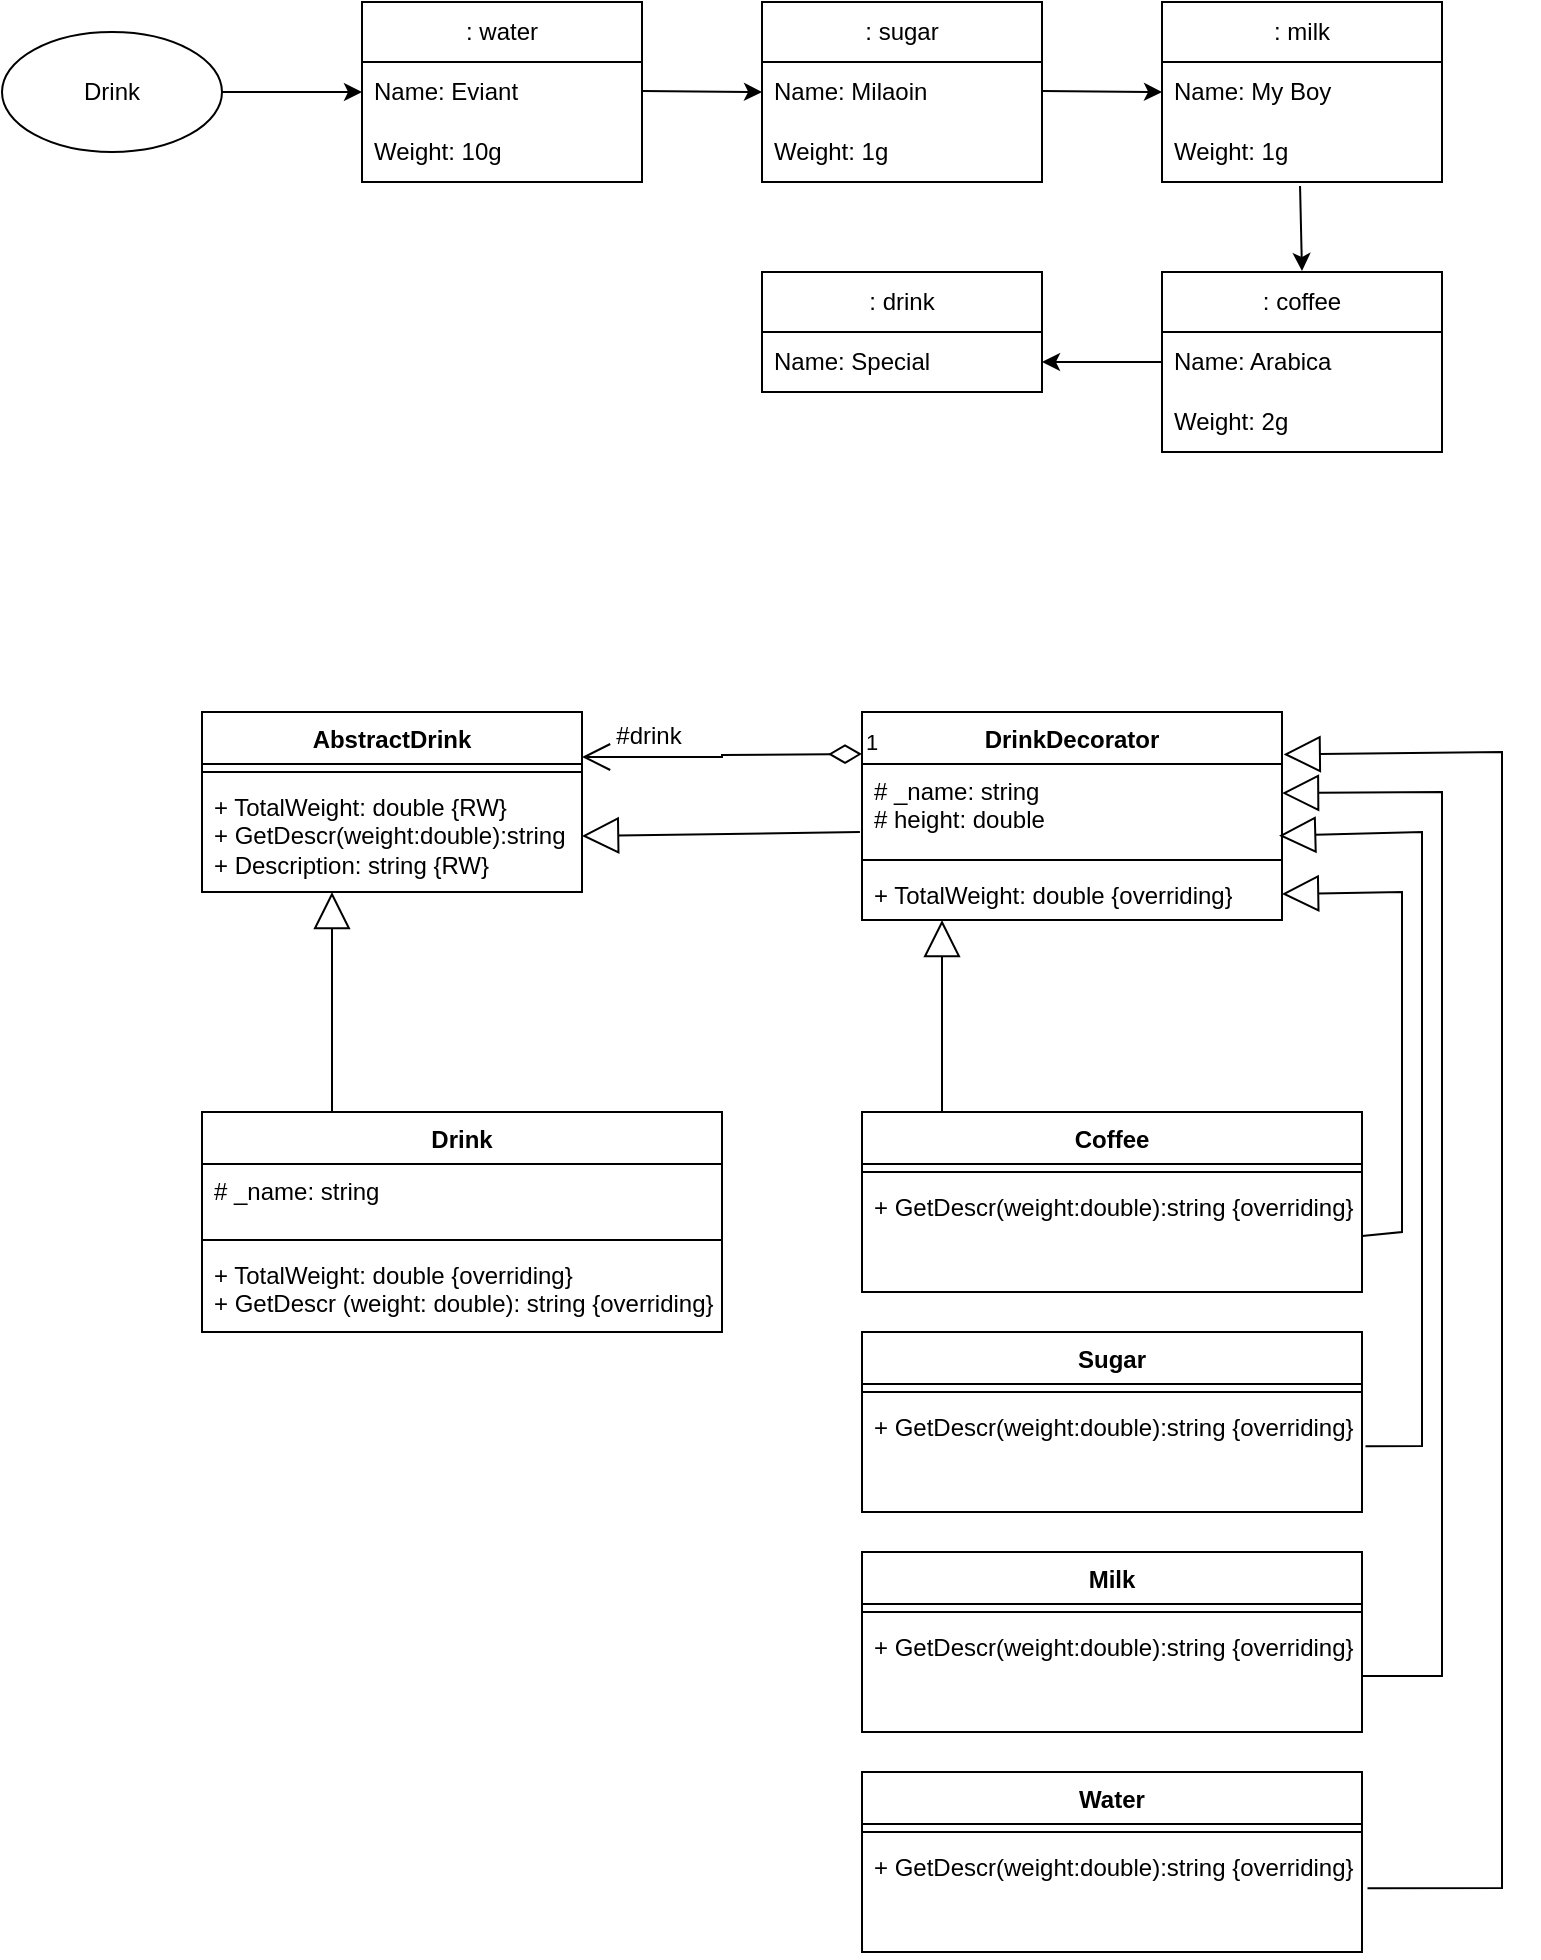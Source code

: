 <mxfile version="26.0.5">
  <diagram name="Page-1" id="2Ms_nfGXAXzBUE6WQFXN">
    <mxGraphModel dx="860" dy="556" grid="1" gridSize="10" guides="1" tooltips="1" connect="1" arrows="1" fold="1" page="1" pageScale="1" pageWidth="1200" pageHeight="1920" math="0" shadow="0">
      <root>
        <mxCell id="0" />
        <mxCell id="1" parent="0" />
        <mxCell id="mzAR43hkG_tnOEV_Au1w-1" value="Drink" style="ellipse;whiteSpace=wrap;html=1;" vertex="1" parent="1">
          <mxGeometry x="70" y="180" width="110" height="60" as="geometry" />
        </mxCell>
        <mxCell id="mzAR43hkG_tnOEV_Au1w-2" value=": water" style="swimlane;fontStyle=0;childLayout=stackLayout;horizontal=1;startSize=30;horizontalStack=0;resizeParent=1;resizeParentMax=0;resizeLast=0;collapsible=1;marginBottom=0;whiteSpace=wrap;html=1;" vertex="1" parent="1">
          <mxGeometry x="250" y="165" width="140" height="90" as="geometry" />
        </mxCell>
        <mxCell id="mzAR43hkG_tnOEV_Au1w-3" value="Name: Eviant" style="text;strokeColor=none;fillColor=none;align=left;verticalAlign=middle;spacingLeft=4;spacingRight=4;overflow=hidden;points=[[0,0.5],[1,0.5]];portConstraint=eastwest;rotatable=0;whiteSpace=wrap;html=1;" vertex="1" parent="mzAR43hkG_tnOEV_Au1w-2">
          <mxGeometry y="30" width="140" height="30" as="geometry" />
        </mxCell>
        <mxCell id="mzAR43hkG_tnOEV_Au1w-4" value="Weight: 10g" style="text;strokeColor=none;fillColor=none;align=left;verticalAlign=middle;spacingLeft=4;spacingRight=4;overflow=hidden;points=[[0,0.5],[1,0.5]];portConstraint=eastwest;rotatable=0;whiteSpace=wrap;html=1;" vertex="1" parent="mzAR43hkG_tnOEV_Au1w-2">
          <mxGeometry y="60" width="140" height="30" as="geometry" />
        </mxCell>
        <mxCell id="mzAR43hkG_tnOEV_Au1w-6" value=": sugar" style="swimlane;fontStyle=0;childLayout=stackLayout;horizontal=1;startSize=30;horizontalStack=0;resizeParent=1;resizeParentMax=0;resizeLast=0;collapsible=1;marginBottom=0;whiteSpace=wrap;html=1;" vertex="1" parent="1">
          <mxGeometry x="450" y="165" width="140" height="90" as="geometry" />
        </mxCell>
        <mxCell id="mzAR43hkG_tnOEV_Au1w-7" value="Name: Milaoin" style="text;strokeColor=none;fillColor=none;align=left;verticalAlign=middle;spacingLeft=4;spacingRight=4;overflow=hidden;points=[[0,0.5],[1,0.5]];portConstraint=eastwest;rotatable=0;whiteSpace=wrap;html=1;" vertex="1" parent="mzAR43hkG_tnOEV_Au1w-6">
          <mxGeometry y="30" width="140" height="30" as="geometry" />
        </mxCell>
        <mxCell id="mzAR43hkG_tnOEV_Au1w-8" value="Weight: 1g" style="text;strokeColor=none;fillColor=none;align=left;verticalAlign=middle;spacingLeft=4;spacingRight=4;overflow=hidden;points=[[0,0.5],[1,0.5]];portConstraint=eastwest;rotatable=0;whiteSpace=wrap;html=1;" vertex="1" parent="mzAR43hkG_tnOEV_Au1w-6">
          <mxGeometry y="60" width="140" height="30" as="geometry" />
        </mxCell>
        <mxCell id="mzAR43hkG_tnOEV_Au1w-9" value=": milk" style="swimlane;fontStyle=0;childLayout=stackLayout;horizontal=1;startSize=30;horizontalStack=0;resizeParent=1;resizeParentMax=0;resizeLast=0;collapsible=1;marginBottom=0;whiteSpace=wrap;html=1;" vertex="1" parent="1">
          <mxGeometry x="650" y="165" width="140" height="90" as="geometry" />
        </mxCell>
        <mxCell id="mzAR43hkG_tnOEV_Au1w-10" value="Name: My Boy" style="text;strokeColor=none;fillColor=none;align=left;verticalAlign=middle;spacingLeft=4;spacingRight=4;overflow=hidden;points=[[0,0.5],[1,0.5]];portConstraint=eastwest;rotatable=0;whiteSpace=wrap;html=1;" vertex="1" parent="mzAR43hkG_tnOEV_Au1w-9">
          <mxGeometry y="30" width="140" height="30" as="geometry" />
        </mxCell>
        <mxCell id="mzAR43hkG_tnOEV_Au1w-11" value="Weight: 1g" style="text;strokeColor=none;fillColor=none;align=left;verticalAlign=middle;spacingLeft=4;spacingRight=4;overflow=hidden;points=[[0,0.5],[1,0.5]];portConstraint=eastwest;rotatable=0;whiteSpace=wrap;html=1;" vertex="1" parent="mzAR43hkG_tnOEV_Au1w-9">
          <mxGeometry y="60" width="140" height="30" as="geometry" />
        </mxCell>
        <mxCell id="mzAR43hkG_tnOEV_Au1w-12" value=": coffee" style="swimlane;fontStyle=0;childLayout=stackLayout;horizontal=1;startSize=30;horizontalStack=0;resizeParent=1;resizeParentMax=0;resizeLast=0;collapsible=1;marginBottom=0;whiteSpace=wrap;html=1;" vertex="1" parent="1">
          <mxGeometry x="650" y="300" width="140" height="90" as="geometry" />
        </mxCell>
        <mxCell id="mzAR43hkG_tnOEV_Au1w-13" value="Name: Arabica" style="text;strokeColor=none;fillColor=none;align=left;verticalAlign=middle;spacingLeft=4;spacingRight=4;overflow=hidden;points=[[0,0.5],[1,0.5]];portConstraint=eastwest;rotatable=0;whiteSpace=wrap;html=1;" vertex="1" parent="mzAR43hkG_tnOEV_Au1w-12">
          <mxGeometry y="30" width="140" height="30" as="geometry" />
        </mxCell>
        <mxCell id="mzAR43hkG_tnOEV_Au1w-14" value="Weight: 2g" style="text;strokeColor=none;fillColor=none;align=left;verticalAlign=middle;spacingLeft=4;spacingRight=4;overflow=hidden;points=[[0,0.5],[1,0.5]];portConstraint=eastwest;rotatable=0;whiteSpace=wrap;html=1;" vertex="1" parent="mzAR43hkG_tnOEV_Au1w-12">
          <mxGeometry y="60" width="140" height="30" as="geometry" />
        </mxCell>
        <mxCell id="mzAR43hkG_tnOEV_Au1w-15" value=": drink" style="swimlane;fontStyle=0;childLayout=stackLayout;horizontal=1;startSize=30;horizontalStack=0;resizeParent=1;resizeParentMax=0;resizeLast=0;collapsible=1;marginBottom=0;whiteSpace=wrap;html=1;" vertex="1" parent="1">
          <mxGeometry x="450" y="300" width="140" height="60" as="geometry" />
        </mxCell>
        <mxCell id="mzAR43hkG_tnOEV_Au1w-16" value="Name: Special" style="text;strokeColor=none;fillColor=none;align=left;verticalAlign=middle;spacingLeft=4;spacingRight=4;overflow=hidden;points=[[0,0.5],[1,0.5]];portConstraint=eastwest;rotatable=0;whiteSpace=wrap;html=1;" vertex="1" parent="mzAR43hkG_tnOEV_Au1w-15">
          <mxGeometry y="30" width="140" height="30" as="geometry" />
        </mxCell>
        <mxCell id="mzAR43hkG_tnOEV_Au1w-18" value="" style="endArrow=classic;html=1;rounded=0;entryX=0;entryY=0.5;entryDx=0;entryDy=0;exitX=1;exitY=0.5;exitDx=0;exitDy=0;" edge="1" parent="1" source="mzAR43hkG_tnOEV_Au1w-1" target="mzAR43hkG_tnOEV_Au1w-3">
          <mxGeometry width="50" height="50" relative="1" as="geometry">
            <mxPoint x="180" y="215" as="sourcePoint" />
            <mxPoint x="230" y="165" as="targetPoint" />
          </mxGeometry>
        </mxCell>
        <mxCell id="mzAR43hkG_tnOEV_Au1w-20" value="" style="endArrow=classic;html=1;rounded=0;exitX=1;exitY=0.5;exitDx=0;exitDy=0;" edge="1" parent="1">
          <mxGeometry width="50" height="50" relative="1" as="geometry">
            <mxPoint x="390" y="209.5" as="sourcePoint" />
            <mxPoint x="450" y="210" as="targetPoint" />
          </mxGeometry>
        </mxCell>
        <mxCell id="mzAR43hkG_tnOEV_Au1w-21" value="" style="endArrow=classic;html=1;rounded=0;exitX=1;exitY=0.5;exitDx=0;exitDy=0;" edge="1" parent="1">
          <mxGeometry width="50" height="50" relative="1" as="geometry">
            <mxPoint x="590" y="209.5" as="sourcePoint" />
            <mxPoint x="650" y="210" as="targetPoint" />
          </mxGeometry>
        </mxCell>
        <mxCell id="mzAR43hkG_tnOEV_Au1w-22" value="" style="endArrow=classic;html=1;rounded=0;exitX=0.493;exitY=1.067;exitDx=0;exitDy=0;exitPerimeter=0;" edge="1" parent="1" source="mzAR43hkG_tnOEV_Au1w-11">
          <mxGeometry width="50" height="50" relative="1" as="geometry">
            <mxPoint x="660" y="299" as="sourcePoint" />
            <mxPoint x="720" y="299.5" as="targetPoint" />
          </mxGeometry>
        </mxCell>
        <mxCell id="mzAR43hkG_tnOEV_Au1w-23" value="" style="endArrow=classic;html=1;rounded=0;exitX=0;exitY=0.5;exitDx=0;exitDy=0;entryX=1;entryY=0.75;entryDx=0;entryDy=0;" edge="1" parent="1" source="mzAR43hkG_tnOEV_Au1w-13" target="mzAR43hkG_tnOEV_Au1w-15">
          <mxGeometry width="50" height="50" relative="1" as="geometry">
            <mxPoint x="570" y="400" as="sourcePoint" />
            <mxPoint x="630" y="400.5" as="targetPoint" />
          </mxGeometry>
        </mxCell>
        <mxCell id="mzAR43hkG_tnOEV_Au1w-24" value="AbstractDrink" style="swimlane;fontStyle=1;align=center;verticalAlign=top;childLayout=stackLayout;horizontal=1;startSize=26;horizontalStack=0;resizeParent=1;resizeParentMax=0;resizeLast=0;collapsible=1;marginBottom=0;whiteSpace=wrap;html=1;" vertex="1" parent="1">
          <mxGeometry x="170" y="520" width="190" height="90" as="geometry" />
        </mxCell>
        <mxCell id="mzAR43hkG_tnOEV_Au1w-26" value="" style="line;strokeWidth=1;fillColor=none;align=left;verticalAlign=middle;spacingTop=-1;spacingLeft=3;spacingRight=3;rotatable=0;labelPosition=right;points=[];portConstraint=eastwest;strokeColor=inherit;" vertex="1" parent="mzAR43hkG_tnOEV_Au1w-24">
          <mxGeometry y="26" width="190" height="8" as="geometry" />
        </mxCell>
        <mxCell id="mzAR43hkG_tnOEV_Au1w-27" value="&lt;div&gt;+ TotalWeight: double {RW}&lt;/div&gt;&lt;div&gt;+ GetDescr(weight:double):string&lt;br&gt;&lt;/div&gt;&lt;div&gt;+ Description: string {RW}&lt;br&gt;&lt;/div&gt;" style="text;strokeColor=none;fillColor=none;align=left;verticalAlign=top;spacingLeft=4;spacingRight=4;overflow=hidden;rotatable=0;points=[[0,0.5],[1,0.5]];portConstraint=eastwest;whiteSpace=wrap;html=1;" vertex="1" parent="mzAR43hkG_tnOEV_Au1w-24">
          <mxGeometry y="34" width="190" height="56" as="geometry" />
        </mxCell>
        <mxCell id="mzAR43hkG_tnOEV_Au1w-28" value="DrinkDecorator" style="swimlane;fontStyle=1;align=center;verticalAlign=top;childLayout=stackLayout;horizontal=1;startSize=26;horizontalStack=0;resizeParent=1;resizeParentMax=0;resizeLast=0;collapsible=1;marginBottom=0;whiteSpace=wrap;html=1;" vertex="1" parent="1">
          <mxGeometry x="500" y="520" width="210" height="104" as="geometry" />
        </mxCell>
        <mxCell id="mzAR43hkG_tnOEV_Au1w-29" value="&lt;div&gt;# _name: string&lt;/div&gt;&lt;div&gt;# height: double&lt;br&gt;&lt;/div&gt;" style="text;strokeColor=none;fillColor=none;align=left;verticalAlign=top;spacingLeft=4;spacingRight=4;overflow=hidden;rotatable=0;points=[[0,0.5],[1,0.5]];portConstraint=eastwest;whiteSpace=wrap;html=1;" vertex="1" parent="mzAR43hkG_tnOEV_Au1w-28">
          <mxGeometry y="26" width="210" height="44" as="geometry" />
        </mxCell>
        <mxCell id="mzAR43hkG_tnOEV_Au1w-30" value="" style="line;strokeWidth=1;fillColor=none;align=left;verticalAlign=middle;spacingTop=-1;spacingLeft=3;spacingRight=3;rotatable=0;labelPosition=right;points=[];portConstraint=eastwest;strokeColor=inherit;" vertex="1" parent="mzAR43hkG_tnOEV_Au1w-28">
          <mxGeometry y="70" width="210" height="8" as="geometry" />
        </mxCell>
        <mxCell id="mzAR43hkG_tnOEV_Au1w-31" value="+ TotalWeight: double {overriding}" style="text;strokeColor=none;fillColor=none;align=left;verticalAlign=top;spacingLeft=4;spacingRight=4;overflow=hidden;rotatable=0;points=[[0,0.5],[1,0.5]];portConstraint=eastwest;whiteSpace=wrap;html=1;" vertex="1" parent="mzAR43hkG_tnOEV_Au1w-28">
          <mxGeometry y="78" width="210" height="26" as="geometry" />
        </mxCell>
        <mxCell id="mzAR43hkG_tnOEV_Au1w-32" value="Drink" style="swimlane;fontStyle=1;align=center;verticalAlign=top;childLayout=stackLayout;horizontal=1;startSize=26;horizontalStack=0;resizeParent=1;resizeParentMax=0;resizeLast=0;collapsible=1;marginBottom=0;whiteSpace=wrap;html=1;" vertex="1" parent="1">
          <mxGeometry x="170" y="720" width="260" height="110" as="geometry" />
        </mxCell>
        <mxCell id="mzAR43hkG_tnOEV_Au1w-33" value="&lt;div&gt;# _name: string&lt;/div&gt;" style="text;strokeColor=none;fillColor=none;align=left;verticalAlign=top;spacingLeft=4;spacingRight=4;overflow=hidden;rotatable=0;points=[[0,0.5],[1,0.5]];portConstraint=eastwest;whiteSpace=wrap;html=1;" vertex="1" parent="mzAR43hkG_tnOEV_Au1w-32">
          <mxGeometry y="26" width="260" height="34" as="geometry" />
        </mxCell>
        <mxCell id="mzAR43hkG_tnOEV_Au1w-34" value="" style="line;strokeWidth=1;fillColor=none;align=left;verticalAlign=middle;spacingTop=-1;spacingLeft=3;spacingRight=3;rotatable=0;labelPosition=right;points=[];portConstraint=eastwest;strokeColor=inherit;" vertex="1" parent="mzAR43hkG_tnOEV_Au1w-32">
          <mxGeometry y="60" width="260" height="8" as="geometry" />
        </mxCell>
        <mxCell id="mzAR43hkG_tnOEV_Au1w-35" value="&lt;div&gt;+ TotalWeight: double {overriding}&lt;/div&gt;&lt;div&gt;+ GetDescr (weight: double): string {overriding}&lt;br&gt;&lt;/div&gt;" style="text;strokeColor=none;fillColor=none;align=left;verticalAlign=top;spacingLeft=4;spacingRight=4;overflow=hidden;rotatable=0;points=[[0,0.5],[1,0.5]];portConstraint=eastwest;whiteSpace=wrap;html=1;" vertex="1" parent="mzAR43hkG_tnOEV_Au1w-32">
          <mxGeometry y="68" width="260" height="42" as="geometry" />
        </mxCell>
        <mxCell id="mzAR43hkG_tnOEV_Au1w-36" value="" style="endArrow=block;endSize=16;endFill=0;html=1;rounded=0;entryX=0.342;entryY=1;entryDx=0;entryDy=0;entryPerimeter=0;exitX=0.25;exitY=0;exitDx=0;exitDy=0;" edge="1" parent="1" source="mzAR43hkG_tnOEV_Au1w-32" target="mzAR43hkG_tnOEV_Au1w-27">
          <mxGeometry width="160" relative="1" as="geometry">
            <mxPoint x="420" y="720" as="sourcePoint" />
            <mxPoint x="580" y="720" as="targetPoint" />
          </mxGeometry>
        </mxCell>
        <mxCell id="mzAR43hkG_tnOEV_Au1w-37" value="" style="endArrow=block;endSize=16;endFill=0;html=1;rounded=0;entryX=1;entryY=0.5;entryDx=0;entryDy=0;exitX=-0.005;exitY=0.773;exitDx=0;exitDy=0;exitPerimeter=0;" edge="1" parent="1" source="mzAR43hkG_tnOEV_Au1w-29" target="mzAR43hkG_tnOEV_Au1w-27">
          <mxGeometry width="160" relative="1" as="geometry">
            <mxPoint x="410" y="710" as="sourcePoint" />
            <mxPoint x="410" y="600" as="targetPoint" />
          </mxGeometry>
        </mxCell>
        <mxCell id="mzAR43hkG_tnOEV_Au1w-38" value="1" style="endArrow=open;html=1;endSize=12;startArrow=diamondThin;startSize=14;startFill=0;edgeStyle=orthogonalEdgeStyle;align=left;verticalAlign=bottom;rounded=0;entryX=1;entryY=0.25;entryDx=0;entryDy=0;" edge="1" parent="1" target="mzAR43hkG_tnOEV_Au1w-24">
          <mxGeometry x="-1" y="3" relative="1" as="geometry">
            <mxPoint x="500" y="541" as="sourcePoint" />
            <mxPoint x="510" y="660" as="targetPoint" />
          </mxGeometry>
        </mxCell>
        <mxCell id="mzAR43hkG_tnOEV_Au1w-39" value="#drink" style="text;html=1;align=center;verticalAlign=middle;resizable=0;points=[];autosize=1;strokeColor=none;fillColor=none;" vertex="1" parent="1">
          <mxGeometry x="363" y="517" width="60" height="30" as="geometry" />
        </mxCell>
        <mxCell id="mzAR43hkG_tnOEV_Au1w-40" value="Coffee" style="swimlane;fontStyle=1;align=center;verticalAlign=top;childLayout=stackLayout;horizontal=1;startSize=26;horizontalStack=0;resizeParent=1;resizeParentMax=0;resizeLast=0;collapsible=1;marginBottom=0;whiteSpace=wrap;html=1;" vertex="1" parent="1">
          <mxGeometry x="500" y="720" width="250" height="90" as="geometry" />
        </mxCell>
        <mxCell id="mzAR43hkG_tnOEV_Au1w-41" value="" style="line;strokeWidth=1;fillColor=none;align=left;verticalAlign=middle;spacingTop=-1;spacingLeft=3;spacingRight=3;rotatable=0;labelPosition=right;points=[];portConstraint=eastwest;strokeColor=inherit;" vertex="1" parent="mzAR43hkG_tnOEV_Au1w-40">
          <mxGeometry y="26" width="250" height="8" as="geometry" />
        </mxCell>
        <mxCell id="mzAR43hkG_tnOEV_Au1w-42" value="&lt;div&gt;+ GetDescr(weight:double):string {overriding}&lt;/div&gt;" style="text;strokeColor=none;fillColor=none;align=left;verticalAlign=top;spacingLeft=4;spacingRight=4;overflow=hidden;rotatable=0;points=[[0,0.5],[1,0.5]];portConstraint=eastwest;whiteSpace=wrap;html=1;" vertex="1" parent="mzAR43hkG_tnOEV_Au1w-40">
          <mxGeometry y="34" width="250" height="56" as="geometry" />
        </mxCell>
        <mxCell id="mzAR43hkG_tnOEV_Au1w-43" value="" style="endArrow=block;endSize=16;endFill=0;html=1;rounded=0;entryX=0.342;entryY=1;entryDx=0;entryDy=0;entryPerimeter=0;" edge="1" parent="1">
          <mxGeometry width="160" relative="1" as="geometry">
            <mxPoint x="540" y="720" as="sourcePoint" />
            <mxPoint x="540" y="624" as="targetPoint" />
          </mxGeometry>
        </mxCell>
        <mxCell id="mzAR43hkG_tnOEV_Au1w-44" value="Sugar" style="swimlane;fontStyle=1;align=center;verticalAlign=top;childLayout=stackLayout;horizontal=1;startSize=26;horizontalStack=0;resizeParent=1;resizeParentMax=0;resizeLast=0;collapsible=1;marginBottom=0;whiteSpace=wrap;html=1;" vertex="1" parent="1">
          <mxGeometry x="500" y="830" width="250" height="90" as="geometry" />
        </mxCell>
        <mxCell id="mzAR43hkG_tnOEV_Au1w-45" value="" style="line;strokeWidth=1;fillColor=none;align=left;verticalAlign=middle;spacingTop=-1;spacingLeft=3;spacingRight=3;rotatable=0;labelPosition=right;points=[];portConstraint=eastwest;strokeColor=inherit;" vertex="1" parent="mzAR43hkG_tnOEV_Au1w-44">
          <mxGeometry y="26" width="250" height="8" as="geometry" />
        </mxCell>
        <mxCell id="mzAR43hkG_tnOEV_Au1w-46" value="&lt;div&gt;+ GetDescr(weight:double):string {overriding}&lt;/div&gt;" style="text;strokeColor=none;fillColor=none;align=left;verticalAlign=top;spacingLeft=4;spacingRight=4;overflow=hidden;rotatable=0;points=[[0,0.5],[1,0.5]];portConstraint=eastwest;whiteSpace=wrap;html=1;" vertex="1" parent="mzAR43hkG_tnOEV_Au1w-44">
          <mxGeometry y="34" width="250" height="56" as="geometry" />
        </mxCell>
        <mxCell id="mzAR43hkG_tnOEV_Au1w-47" value="Milk" style="swimlane;fontStyle=1;align=center;verticalAlign=top;childLayout=stackLayout;horizontal=1;startSize=26;horizontalStack=0;resizeParent=1;resizeParentMax=0;resizeLast=0;collapsible=1;marginBottom=0;whiteSpace=wrap;html=1;" vertex="1" parent="1">
          <mxGeometry x="500" y="940" width="250" height="90" as="geometry" />
        </mxCell>
        <mxCell id="mzAR43hkG_tnOEV_Au1w-48" value="" style="line;strokeWidth=1;fillColor=none;align=left;verticalAlign=middle;spacingTop=-1;spacingLeft=3;spacingRight=3;rotatable=0;labelPosition=right;points=[];portConstraint=eastwest;strokeColor=inherit;" vertex="1" parent="mzAR43hkG_tnOEV_Au1w-47">
          <mxGeometry y="26" width="250" height="8" as="geometry" />
        </mxCell>
        <mxCell id="mzAR43hkG_tnOEV_Au1w-49" value="&lt;div&gt;+ GetDescr(weight:double):string {overriding}&lt;/div&gt;" style="text;strokeColor=none;fillColor=none;align=left;verticalAlign=top;spacingLeft=4;spacingRight=4;overflow=hidden;rotatable=0;points=[[0,0.5],[1,0.5]];portConstraint=eastwest;whiteSpace=wrap;html=1;" vertex="1" parent="mzAR43hkG_tnOEV_Au1w-47">
          <mxGeometry y="34" width="250" height="56" as="geometry" />
        </mxCell>
        <mxCell id="mzAR43hkG_tnOEV_Au1w-50" value="Water" style="swimlane;fontStyle=1;align=center;verticalAlign=top;childLayout=stackLayout;horizontal=1;startSize=26;horizontalStack=0;resizeParent=1;resizeParentMax=0;resizeLast=0;collapsible=1;marginBottom=0;whiteSpace=wrap;html=1;" vertex="1" parent="1">
          <mxGeometry x="500" y="1050" width="250" height="90" as="geometry" />
        </mxCell>
        <mxCell id="mzAR43hkG_tnOEV_Au1w-51" value="" style="line;strokeWidth=1;fillColor=none;align=left;verticalAlign=middle;spacingTop=-1;spacingLeft=3;spacingRight=3;rotatable=0;labelPosition=right;points=[];portConstraint=eastwest;strokeColor=inherit;" vertex="1" parent="mzAR43hkG_tnOEV_Au1w-50">
          <mxGeometry y="26" width="250" height="8" as="geometry" />
        </mxCell>
        <mxCell id="mzAR43hkG_tnOEV_Au1w-52" value="&lt;div&gt;+ GetDescr(weight:double):string {overriding}&lt;/div&gt;" style="text;strokeColor=none;fillColor=none;align=left;verticalAlign=top;spacingLeft=4;spacingRight=4;overflow=hidden;rotatable=0;points=[[0,0.5],[1,0.5]];portConstraint=eastwest;whiteSpace=wrap;html=1;" vertex="1" parent="mzAR43hkG_tnOEV_Au1w-50">
          <mxGeometry y="34" width="250" height="56" as="geometry" />
        </mxCell>
        <mxCell id="mzAR43hkG_tnOEV_Au1w-54" value="" style="endArrow=block;endSize=16;endFill=0;html=1;rounded=0;entryX=1;entryY=0.5;entryDx=0;entryDy=0;exitX=1;exitY=0.5;exitDx=0;exitDy=0;" edge="1" parent="1" source="mzAR43hkG_tnOEV_Au1w-42" target="mzAR43hkG_tnOEV_Au1w-31">
          <mxGeometry width="160" relative="1" as="geometry">
            <mxPoint x="770" y="780" as="sourcePoint" />
            <mxPoint x="810" y="610" as="targetPoint" />
            <Array as="points">
              <mxPoint x="770" y="780" />
              <mxPoint x="770" y="610" />
            </Array>
          </mxGeometry>
        </mxCell>
        <mxCell id="mzAR43hkG_tnOEV_Au1w-55" value="" style="endArrow=block;endSize=16;endFill=0;html=1;rounded=0;entryX=0.993;entryY=0.815;entryDx=0;entryDy=0;exitX=1.007;exitY=0.413;exitDx=0;exitDy=0;exitPerimeter=0;entryPerimeter=0;" edge="1" parent="1" source="mzAR43hkG_tnOEV_Au1w-46" target="mzAR43hkG_tnOEV_Au1w-29">
          <mxGeometry width="160" relative="1" as="geometry">
            <mxPoint x="760" y="752" as="sourcePoint" />
            <mxPoint x="720" y="581" as="targetPoint" />
            <Array as="points">
              <mxPoint x="780" y="887" />
              <mxPoint x="780" y="580" />
            </Array>
          </mxGeometry>
        </mxCell>
        <mxCell id="mzAR43hkG_tnOEV_Au1w-56" value="" style="endArrow=block;endSize=16;endFill=0;html=1;rounded=0;entryX=1;entryY=0.33;entryDx=0;entryDy=0;exitX=1;exitY=0.5;exitDx=0;exitDy=0;entryPerimeter=0;" edge="1" parent="1" source="mzAR43hkG_tnOEV_Au1w-49" target="mzAR43hkG_tnOEV_Au1w-29">
          <mxGeometry width="160" relative="1" as="geometry">
            <mxPoint x="762" y="867" as="sourcePoint" />
            <mxPoint x="719" y="562" as="targetPoint" />
            <Array as="points">
              <mxPoint x="790" y="1002" />
              <mxPoint x="790" y="560" />
            </Array>
          </mxGeometry>
        </mxCell>
        <mxCell id="mzAR43hkG_tnOEV_Au1w-57" value="" style="endArrow=block;endSize=16;endFill=0;html=1;rounded=0;entryX=1.004;entryY=0.204;entryDx=0;entryDy=0;exitX=1.011;exitY=0.431;exitDx=0;exitDy=0;entryPerimeter=0;exitPerimeter=0;" edge="1" parent="1" source="mzAR43hkG_tnOEV_Au1w-52" target="mzAR43hkG_tnOEV_Au1w-28">
          <mxGeometry width="160" relative="1" as="geometry">
            <mxPoint x="780" y="982" as="sourcePoint" />
            <mxPoint x="740" y="541" as="targetPoint" />
            <Array as="points">
              <mxPoint x="820" y="1108" />
              <mxPoint x="820" y="540" />
            </Array>
          </mxGeometry>
        </mxCell>
      </root>
    </mxGraphModel>
  </diagram>
</mxfile>
